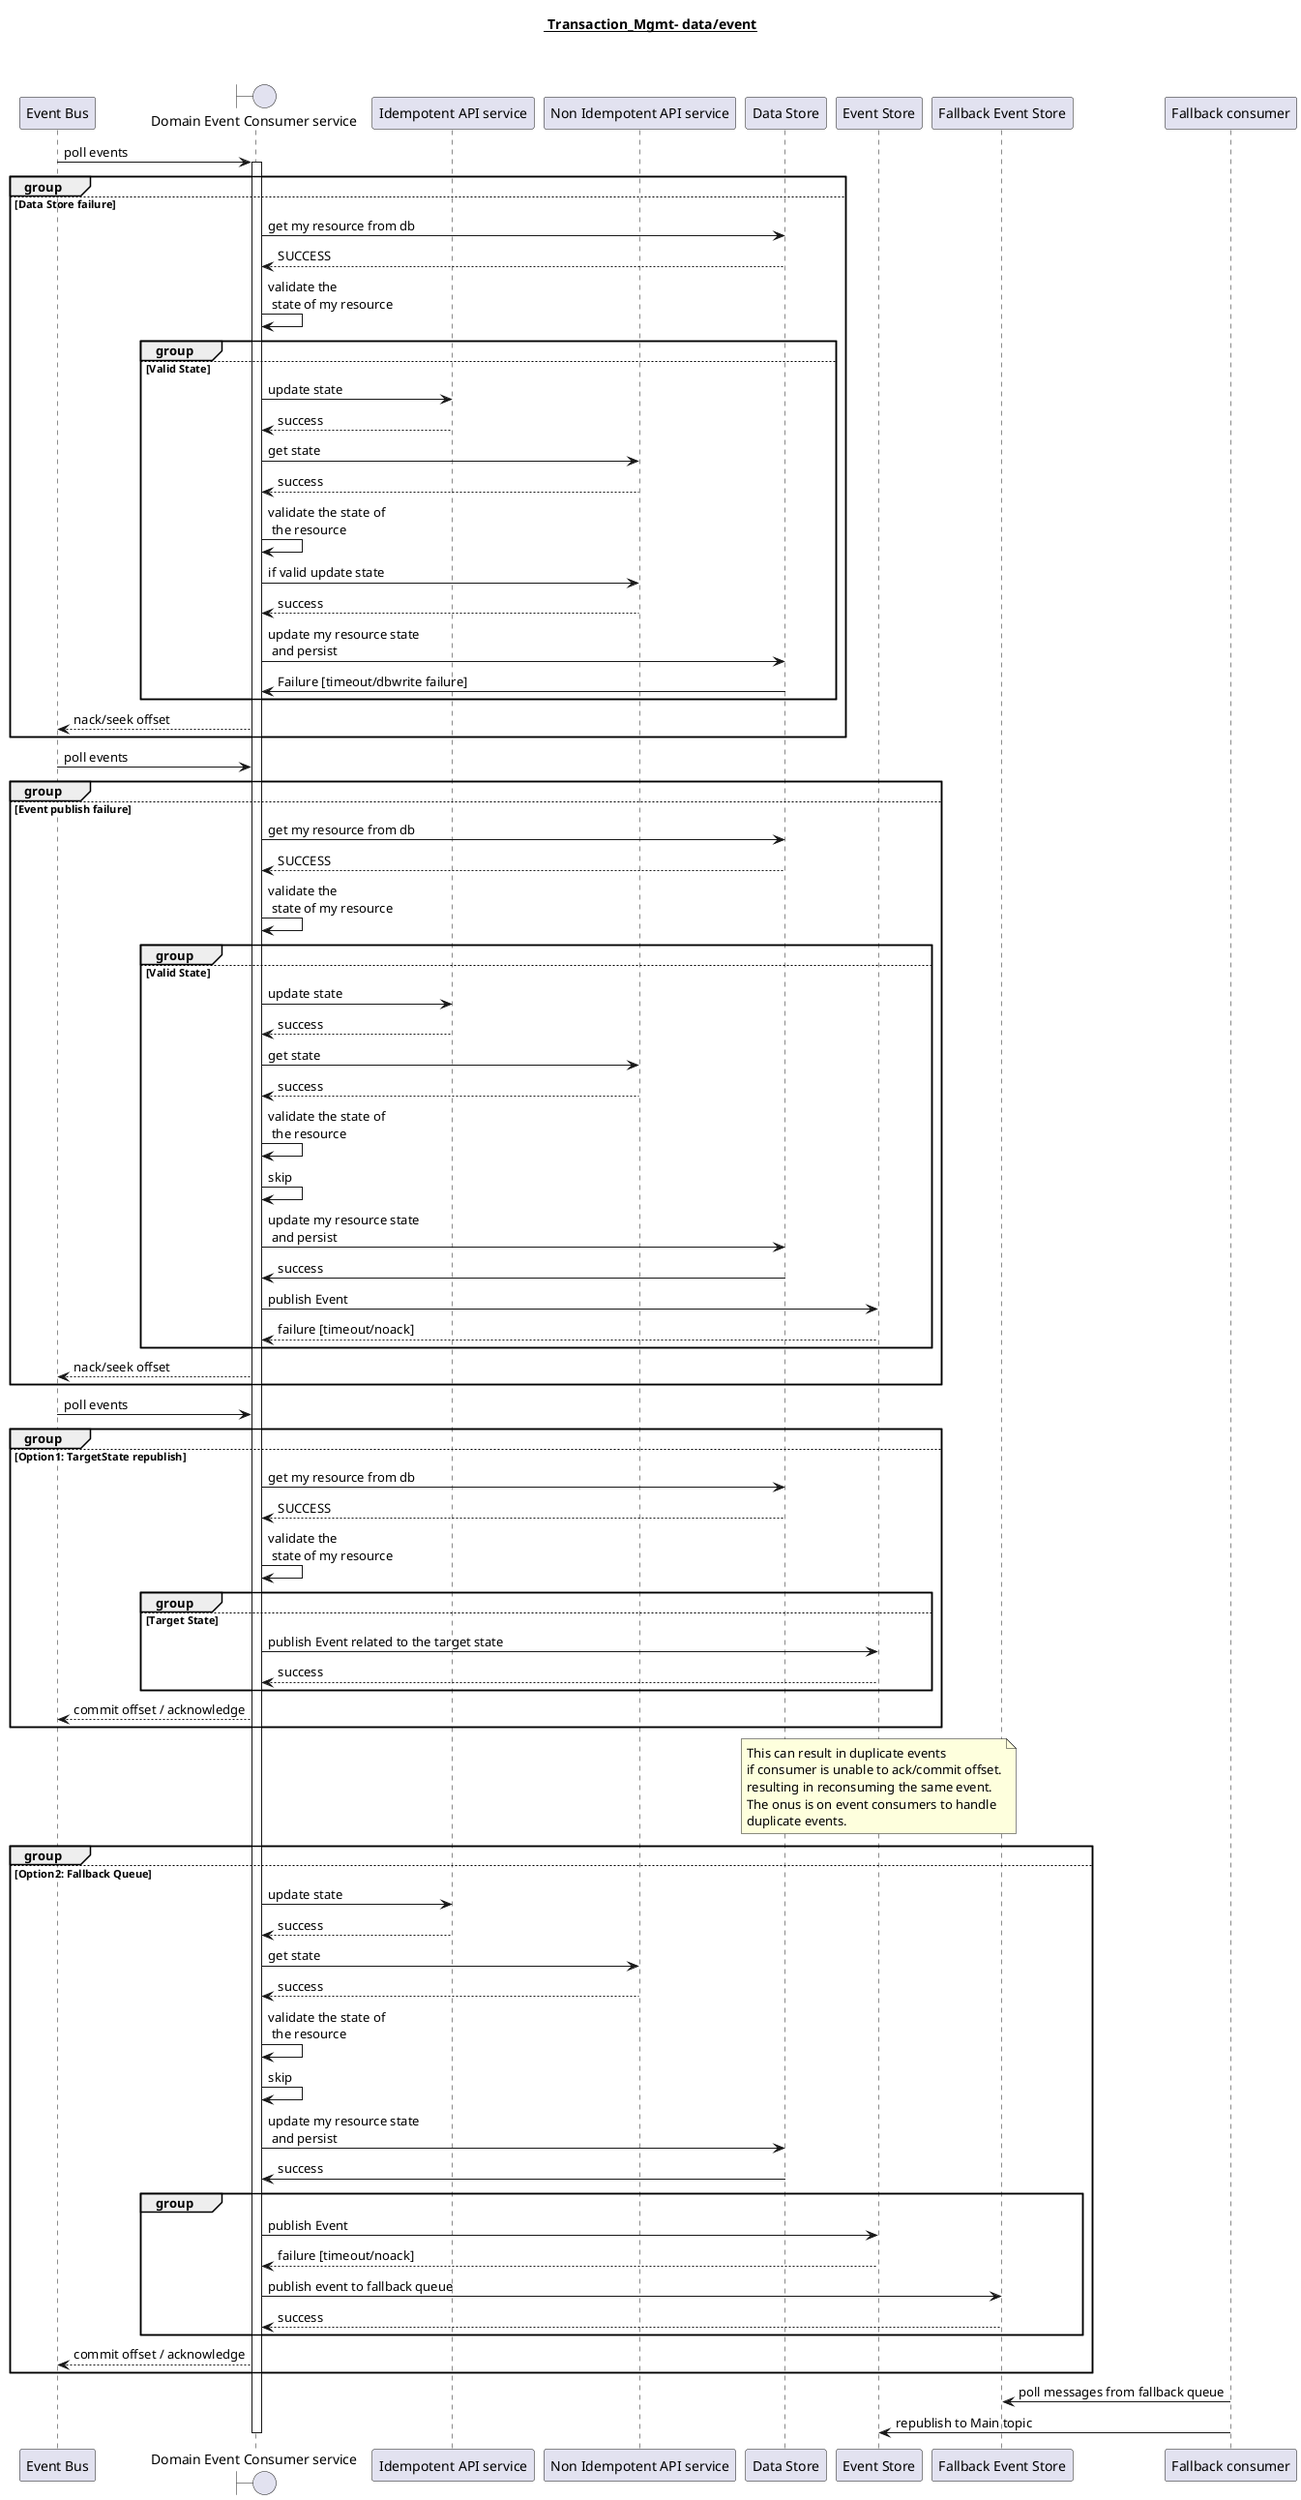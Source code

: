 @startuml


title  __ Transaction_Mgmt- data/event__\n\n

participant "Event Bus" as eventbus
boundary "Domain Event Consumer service" as api1
participant "Idempotent API service" as api2
participant "Non Idempotent API service" as api3
participant "Data Store" as db
participant "Event Store" as kafka
participant "Fallback Event Store" as fq
participant "Fallback consumer" as fqcon



eventbus -> api1 : poll events

activate api1

group
else Data Store failure
  api1 -> db : get my resource from db
  db --> api1 : SUCCESS

  api1 -> api1 : validate the \n state of my resource

      group
      else Valid State
        api1 -> api2 : update state
        api2 -->  api1 : success

        api1 -> api3 : get state
        api3 --> api1 : success

        api1 -> api1 : validate the state of \n the resource

        api1 -> api3 : if valid update state
        api3 --> api1 : success

        api1 -> db : update my resource state \n and persist
        db -> api1 : Failure [timeout/dbwrite failure]

        end
        api1 --> eventbus : nack/seek offset
  end

eventbus -> api1 : poll events

  group
  else Event publish failure
    api1 -> db : get my resource from db
    db --> api1 : SUCCESS

    api1 -> api1 : validate the \n state of my resource

    group
        else Valid State
          api1 -> api2 : update state
          api2 -->  api1 : success

          api1 -> api3 : get state
          api3 --> api1 : success

          api1 -> api1 : validate the state of \n the resource
          api1 -> api1 : skip


          api1 -> db : update my resource state \n and persist
          db -> api1 : success

          api1 -> kafka : publish Event
          kafka --> api1 : failure [timeout/noack]

          end
          api1 --> eventbus : nack/seek offset
    end

    eventbus -> api1 : poll events

      group
        else Option1: TargetState republish
          api1 -> db : get my resource from db
          db --> api1 : SUCCESS

          api1 -> api1 : validate the \n state of my resource

              group
              else Target State
                api1 -> kafka : publish Event related to the target state
                kafka --> api1 : success
                end
                api1 --> eventbus : commit offset / acknowledge
        end

        note over kafka
            This can result in duplicate events
            if consumer is unable to ack/commit offset.
            resulting in reconsuming the same event.
            The onus is on event consumers to handle
            duplicate events.
        end note

        group
            else Option2: Fallback Queue
              api1 -> api2 : update state
              api2 -->  api1 : success

              api1 -> api3 : get state
              api3 --> api1 : success

              api1 -> api1 : validate the state of \n the resource
              api1 -> api1 : skip


              api1 -> db : update my resource state \n and persist
              db -> api1 : success

              group

              api1 -> kafka : publish Event
              kafka --> api1 : failure [timeout/noack]

              api1 -> fq : publish event to fallback queue
              fq --> api1 : success
              end

              api1 --> eventbus : commit offset / acknowledge
         end

         fqcon -> fq : poll messages from fallback queue
         fqcon -> kafka : republish to Main topic



deactivate api1

@enduml
